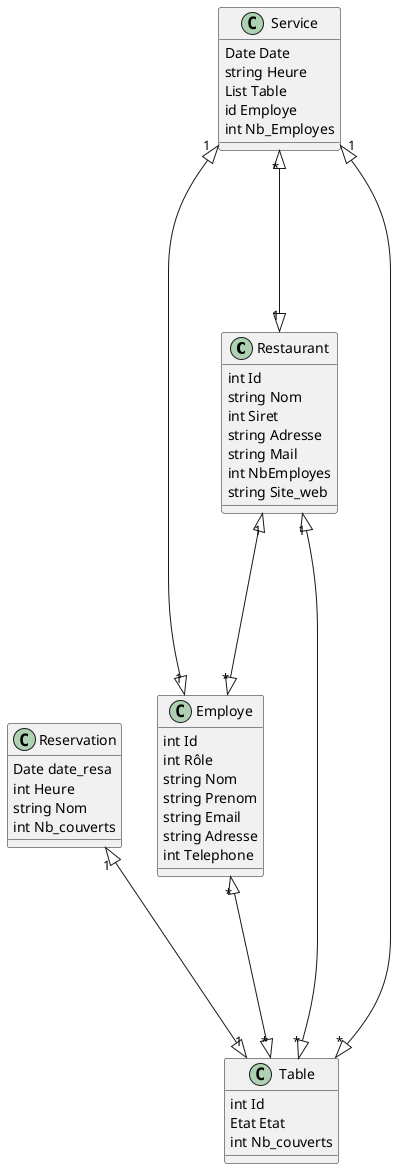 @startuml Mediatheque
class  Restaurant {
    int Id
    string Nom
    int Siret
    string Adresse
    string Mail 
    int NbEmployes
    string Site_web 
}
class Employe{
    int Id
    int Rôle 
    string Nom
    string Prenom 
    string Email 
    string Adresse 
    int Telephone
}
class Reservation{
    Date date_resa
    int Heure 
    string Nom 
    int Nb_couverts
}
class Table {
    int Id 
    Etat Etat 
    int Nb_couverts
}
class Service{
    Date Date
    string Heure
    List Table
    id Employe
    int Nb_Employes
}

Restaurant "1" <|----|> "*" Employe
Table "*" <|----|> "1" Restaurant
Employe "*" <|----|> "*" Table
Reservation "1" <|----|> "1" Table
Service "1" <|----|> "*" Table
Service "1" <|----|> "1" Employe
Service "*" <|----|> "1" Restaurant
@enduml